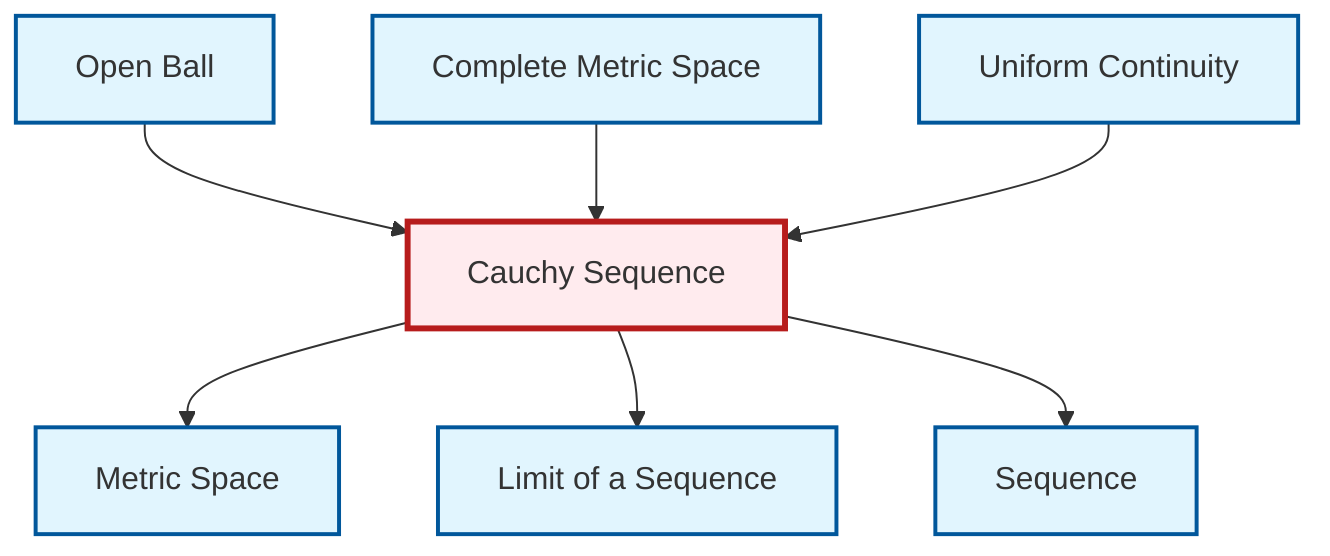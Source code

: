 graph TD
    classDef definition fill:#e1f5fe,stroke:#01579b,stroke-width:2px
    classDef theorem fill:#f3e5f5,stroke:#4a148c,stroke-width:2px
    classDef axiom fill:#fff3e0,stroke:#e65100,stroke-width:2px
    classDef example fill:#e8f5e9,stroke:#1b5e20,stroke-width:2px
    classDef current fill:#ffebee,stroke:#b71c1c,stroke-width:3px
    def-open-ball["Open Ball"]:::definition
    def-sequence["Sequence"]:::definition
    def-uniform-continuity["Uniform Continuity"]:::definition
    def-cauchy-sequence["Cauchy Sequence"]:::definition
    def-metric-space["Metric Space"]:::definition
    def-limit["Limit of a Sequence"]:::definition
    def-complete-metric-space["Complete Metric Space"]:::definition
    def-open-ball --> def-cauchy-sequence
    def-cauchy-sequence --> def-metric-space
    def-complete-metric-space --> def-cauchy-sequence
    def-uniform-continuity --> def-cauchy-sequence
    def-cauchy-sequence --> def-limit
    def-cauchy-sequence --> def-sequence
    class def-cauchy-sequence current